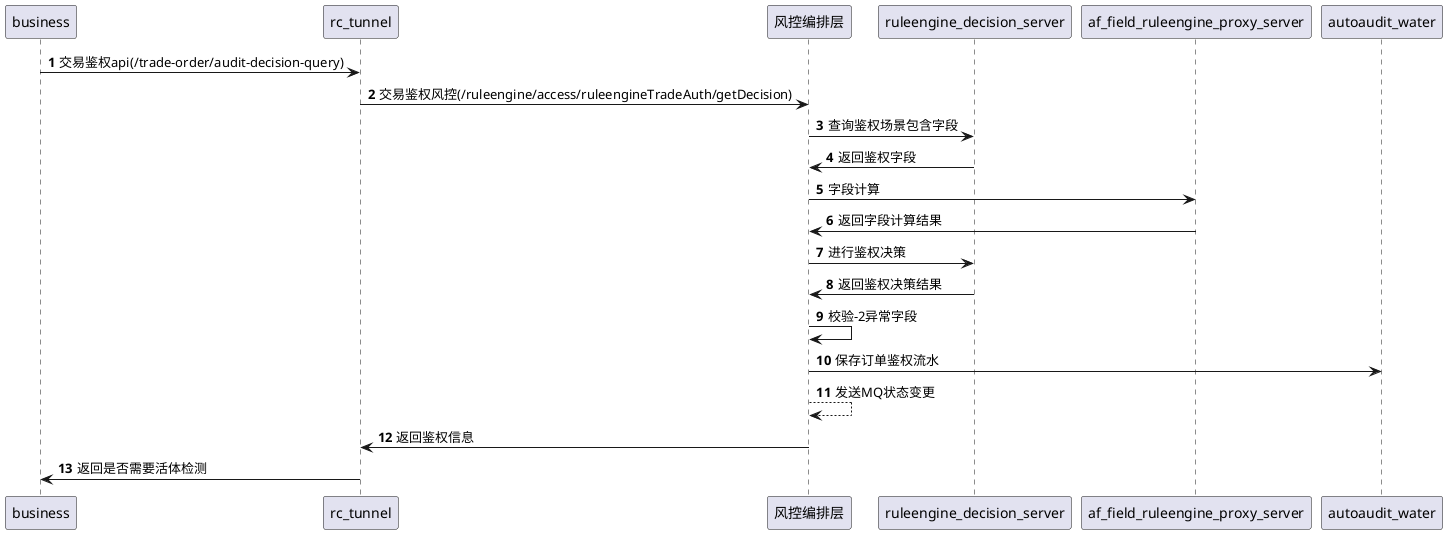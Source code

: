 @startuml
'https://plantuml.com/sequence-diagram

autonumber
business -> rc_tunnel: 交易鉴权api(/trade-order/audit-decision-query)
rc_tunnel -> 风控编排层:交易鉴权风控(/ruleengine/access/ruleengineTradeAuth/getDecision)
风控编排层 -> ruleengine_decision_server:查询鉴权场景包含字段
ruleengine_decision_server -> 风控编排层:返回鉴权字段
风控编排层 -> af_field_ruleengine_proxy_server: 字段计算
af_field_ruleengine_proxy_server -> 风控编排层:返回字段计算结果
风控编排层 -> ruleengine_decision_server:进行鉴权决策
ruleengine_decision_server -> 风控编排层:返回鉴权决策结果
风控编排层 -> 风控编排层:校验-2异常字段
风控编排层 -> autoaudit_water:保存订单鉴权流水
风控编排层 --> 风控编排层:发送MQ状态变更
风控编排层 -> rc_tunnel:返回鉴权信息
rc_tunnel -> business:返回是否需要活体检测

@enduml